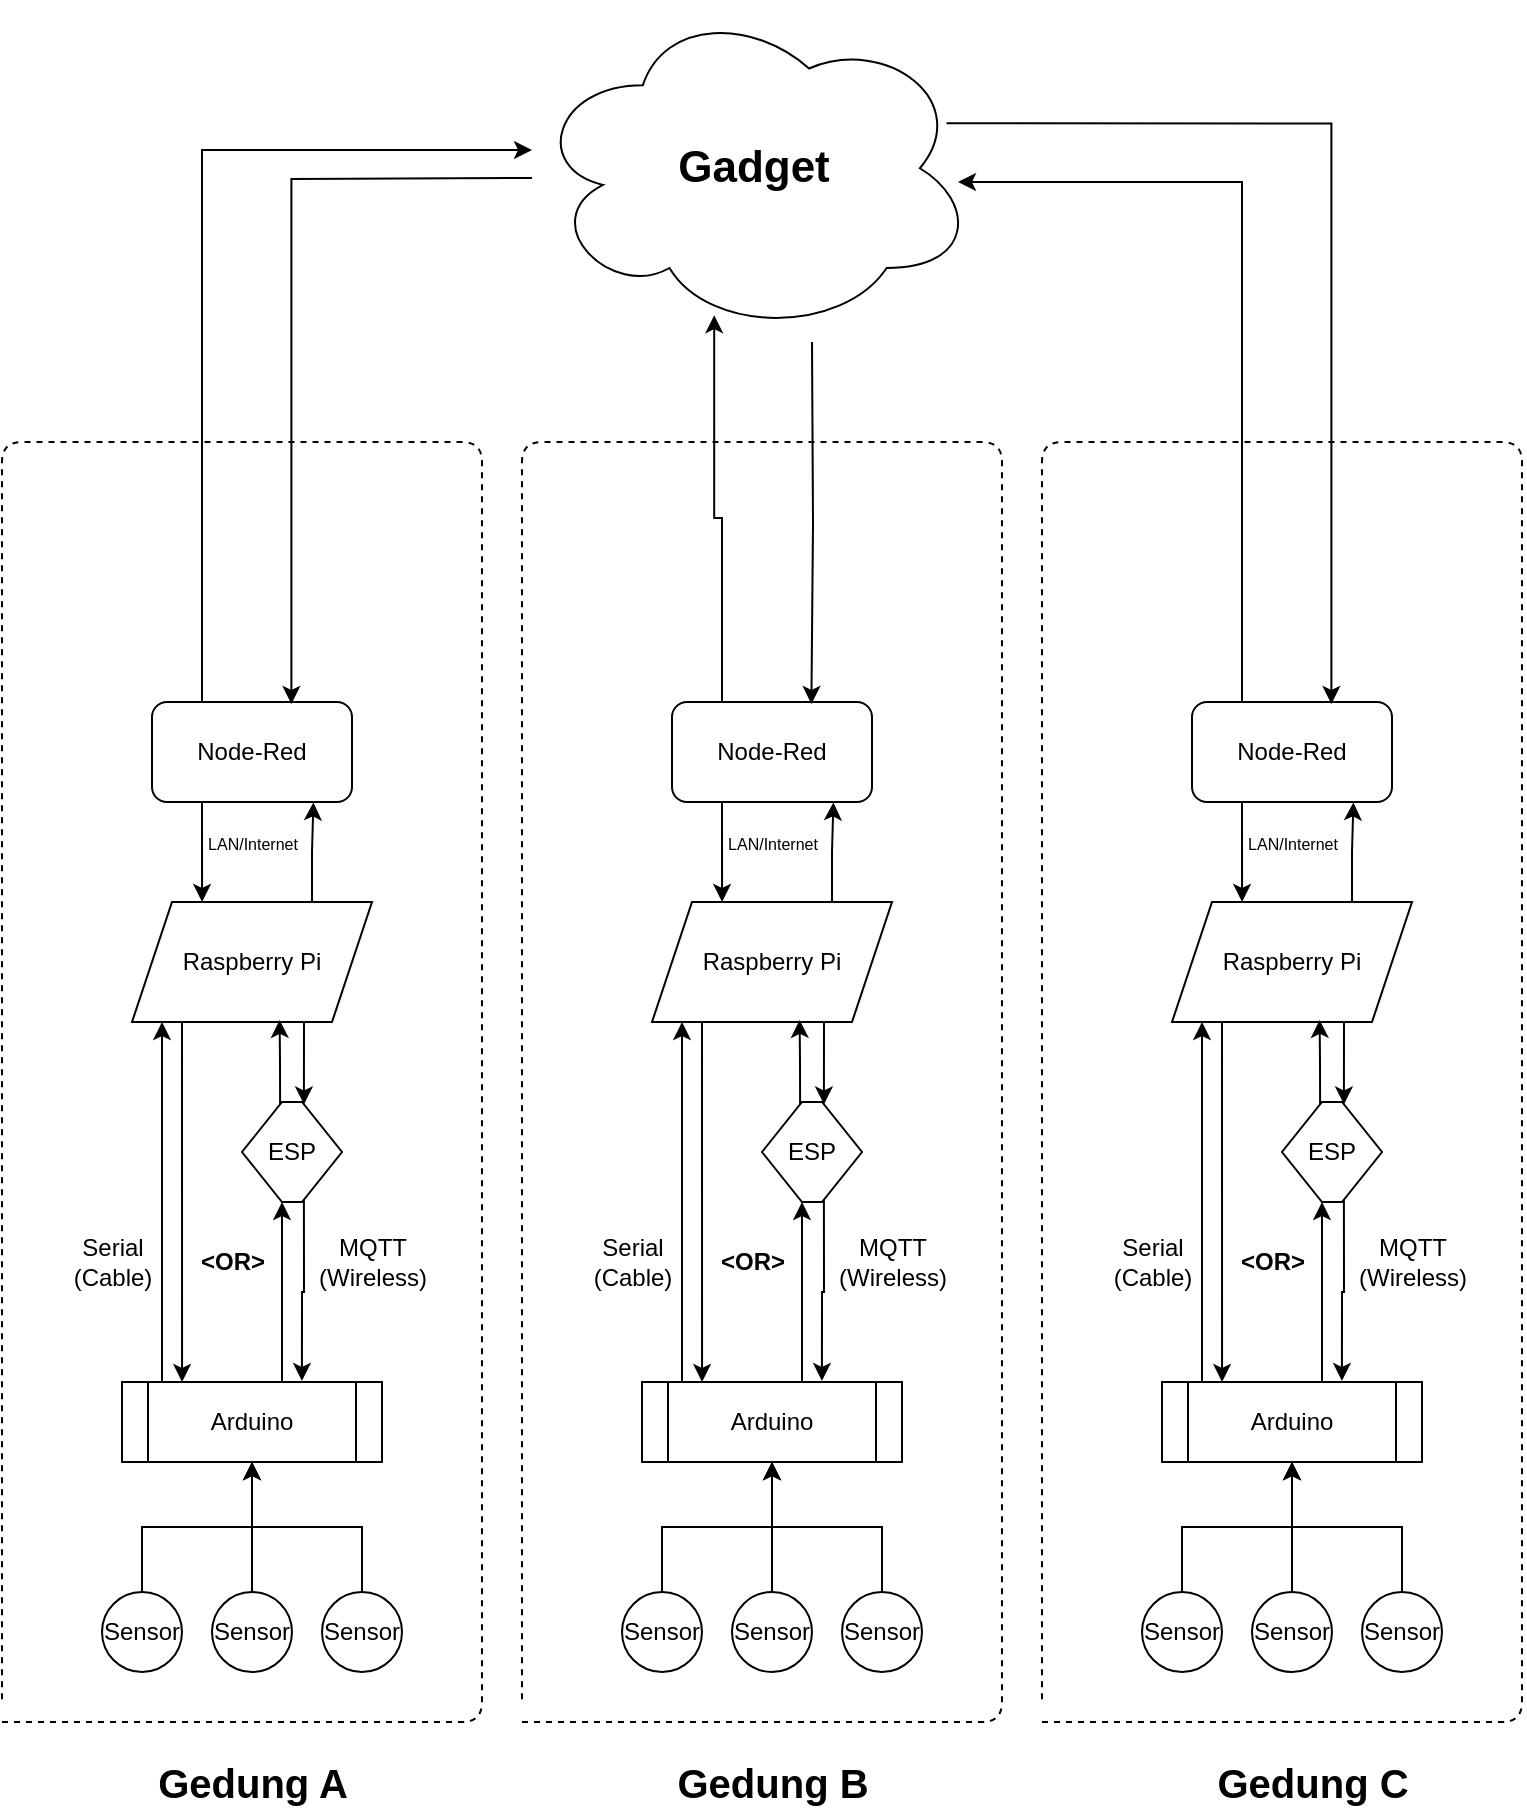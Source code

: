 <mxfile version="14.4.3" type="github">
  <diagram id="GjpOPS8GUbDMK-W_BYCK" name="Page-1">
    <mxGraphModel dx="1730" dy="913" grid="1" gridSize="10" guides="1" tooltips="1" connect="1" arrows="1" fold="1" page="1" pageScale="1" pageWidth="850" pageHeight="1100" math="0" shadow="0">
      <root>
        <mxCell id="0" />
        <mxCell id="1" parent="0" />
        <mxCell id="5hr4HWsf4Ftkd_aSTjP--46" value="" style="endArrow=none;dashed=1;html=1;" edge="1" parent="1">
          <mxGeometry x="305" y="400" width="50" height="50" as="geometry">
            <mxPoint x="305" y="1040" as="sourcePoint" />
            <mxPoint x="305" y="1030" as="targetPoint" />
            <Array as="points">
              <mxPoint x="545" y="1040" />
              <mxPoint x="545" y="400" />
              <mxPoint x="305" y="400" />
            </Array>
          </mxGeometry>
        </mxCell>
        <mxCell id="5hr4HWsf4Ftkd_aSTjP--47" value="" style="group" vertex="1" connectable="0" parent="1">
          <mxGeometry x="335" y="430" width="190" height="585" as="geometry" />
        </mxCell>
        <mxCell id="5hr4HWsf4Ftkd_aSTjP--48" value="Sensor" style="ellipse;whiteSpace=wrap;html=1;aspect=fixed;rotation=0;" vertex="1" parent="5hr4HWsf4Ftkd_aSTjP--47">
          <mxGeometry x="20" y="545" width="40" height="40" as="geometry" />
        </mxCell>
        <mxCell id="5hr4HWsf4Ftkd_aSTjP--49" value="Sensor" style="ellipse;whiteSpace=wrap;html=1;aspect=fixed;rotation=0;" vertex="1" parent="5hr4HWsf4Ftkd_aSTjP--47">
          <mxGeometry x="75" y="545" width="40" height="40" as="geometry" />
        </mxCell>
        <mxCell id="5hr4HWsf4Ftkd_aSTjP--50" value="Sensor" style="ellipse;whiteSpace=wrap;html=1;aspect=fixed;rotation=0;" vertex="1" parent="5hr4HWsf4Ftkd_aSTjP--47">
          <mxGeometry x="130" y="545" width="40" height="40" as="geometry" />
        </mxCell>
        <mxCell id="5hr4HWsf4Ftkd_aSTjP--51" value="Serial&lt;br&gt;(Cable)" style="text;html=1;align=center;verticalAlign=middle;resizable=0;points=[];autosize=1;" vertex="1" parent="5hr4HWsf4Ftkd_aSTjP--47">
          <mxGeometry y="365" width="50" height="30" as="geometry" />
        </mxCell>
        <mxCell id="5hr4HWsf4Ftkd_aSTjP--52" value="" style="group" vertex="1" connectable="0" parent="5hr4HWsf4Ftkd_aSTjP--47">
          <mxGeometry x="30" width="160" height="480" as="geometry" />
        </mxCell>
        <mxCell id="5hr4HWsf4Ftkd_aSTjP--53" value="Arduino" style="shape=process;whiteSpace=wrap;html=1;backgroundOutline=1;rotation=0;" vertex="1" parent="5hr4HWsf4Ftkd_aSTjP--52">
          <mxGeometry y="440" width="130" height="40" as="geometry" />
        </mxCell>
        <mxCell id="5hr4HWsf4Ftkd_aSTjP--54" style="edgeStyle=orthogonalEdgeStyle;rounded=0;orthogonalLoop=1;jettySize=auto;html=1;exitX=0.625;exitY=1;exitDx=0;exitDy=0;entryX=0.692;entryY=-0.013;entryDx=0;entryDy=0;entryPerimeter=0;" edge="1" parent="5hr4HWsf4Ftkd_aSTjP--52" source="5hr4HWsf4Ftkd_aSTjP--55" target="5hr4HWsf4Ftkd_aSTjP--53">
          <mxGeometry relative="1" as="geometry" />
        </mxCell>
        <mxCell id="5hr4HWsf4Ftkd_aSTjP--55" value="ESP" style="shape=hexagon;perimeter=hexagonPerimeter2;whiteSpace=wrap;html=1;fixedSize=1;" vertex="1" parent="5hr4HWsf4Ftkd_aSTjP--52">
          <mxGeometry x="60" y="300" width="50" height="50" as="geometry" />
        </mxCell>
        <mxCell id="5hr4HWsf4Ftkd_aSTjP--56" style="edgeStyle=orthogonalEdgeStyle;rounded=0;orthogonalLoop=1;jettySize=auto;html=1;exitX=0.75;exitY=0;exitDx=0;exitDy=0;entryX=0.4;entryY=1;entryDx=0;entryDy=0;entryPerimeter=0;" edge="1" parent="5hr4HWsf4Ftkd_aSTjP--52" source="5hr4HWsf4Ftkd_aSTjP--53" target="5hr4HWsf4Ftkd_aSTjP--55">
          <mxGeometry relative="1" as="geometry">
            <mxPoint x="97.286" y="360" as="targetPoint" />
            <Array as="points">
              <mxPoint x="80" y="440" />
            </Array>
          </mxGeometry>
        </mxCell>
        <mxCell id="5hr4HWsf4Ftkd_aSTjP--57" style="edgeStyle=orthogonalEdgeStyle;rounded=0;orthogonalLoop=1;jettySize=auto;html=1;exitX=0.75;exitY=1;exitDx=0;exitDy=0;entryX=0.625;entryY=0;entryDx=0;entryDy=0;" edge="1" parent="5hr4HWsf4Ftkd_aSTjP--52" source="5hr4HWsf4Ftkd_aSTjP--59" target="5hr4HWsf4Ftkd_aSTjP--55">
          <mxGeometry relative="1" as="geometry">
            <Array as="points">
              <mxPoint x="91" y="260" />
            </Array>
          </mxGeometry>
        </mxCell>
        <mxCell id="5hr4HWsf4Ftkd_aSTjP--58" style="edgeStyle=orthogonalEdgeStyle;rounded=0;orthogonalLoop=1;jettySize=auto;html=1;exitX=0.25;exitY=1;exitDx=0;exitDy=0;entryX=0.231;entryY=0;entryDx=0;entryDy=0;entryPerimeter=0;" edge="1" parent="5hr4HWsf4Ftkd_aSTjP--52" source="5hr4HWsf4Ftkd_aSTjP--59" target="5hr4HWsf4Ftkd_aSTjP--53">
          <mxGeometry relative="1" as="geometry">
            <mxPoint x="30" y="430" as="targetPoint" />
            <Array as="points">
              <mxPoint x="30" y="260" />
            </Array>
          </mxGeometry>
        </mxCell>
        <mxCell id="5hr4HWsf4Ftkd_aSTjP--59" value="Raspberry Pi" style="shape=parallelogram;perimeter=parallelogramPerimeter;whiteSpace=wrap;html=1;fixedSize=1;" vertex="1" parent="5hr4HWsf4Ftkd_aSTjP--52">
          <mxGeometry x="5" y="200" width="120" height="60" as="geometry" />
        </mxCell>
        <mxCell id="5hr4HWsf4Ftkd_aSTjP--60" style="edgeStyle=orthogonalEdgeStyle;rounded=0;orthogonalLoop=1;jettySize=auto;html=1;exitX=0;exitY=0;exitDx=0;exitDy=0;entryX=0.125;entryY=1;entryDx=0;entryDy=0;entryPerimeter=0;" edge="1" parent="5hr4HWsf4Ftkd_aSTjP--52" source="5hr4HWsf4Ftkd_aSTjP--53" target="5hr4HWsf4Ftkd_aSTjP--59">
          <mxGeometry relative="1" as="geometry">
            <mxPoint y="290" as="targetPoint" />
            <Array as="points">
              <mxPoint x="20" y="440" />
            </Array>
          </mxGeometry>
        </mxCell>
        <mxCell id="5hr4HWsf4Ftkd_aSTjP--61" style="edgeStyle=orthogonalEdgeStyle;rounded=0;orthogonalLoop=1;jettySize=auto;html=1;exitX=0.375;exitY=0;exitDx=0;exitDy=0;entryX=0.615;entryY=0.983;entryDx=0;entryDy=0;entryPerimeter=0;" edge="1" parent="5hr4HWsf4Ftkd_aSTjP--52" source="5hr4HWsf4Ftkd_aSTjP--55" target="5hr4HWsf4Ftkd_aSTjP--59">
          <mxGeometry relative="1" as="geometry" />
        </mxCell>
        <mxCell id="5hr4HWsf4Ftkd_aSTjP--62" value="MQTT&lt;br&gt;(Wireless)" style="text;html=1;align=center;verticalAlign=middle;resizable=0;points=[];autosize=1;" vertex="1" parent="5hr4HWsf4Ftkd_aSTjP--52">
          <mxGeometry x="90" y="365" width="70" height="30" as="geometry" />
        </mxCell>
        <mxCell id="5hr4HWsf4Ftkd_aSTjP--63" value="&lt;b&gt;&amp;lt;OR&amp;gt;&lt;/b&gt;" style="text;html=1;align=center;verticalAlign=middle;resizable=0;points=[];autosize=1;" vertex="1" parent="5hr4HWsf4Ftkd_aSTjP--52">
          <mxGeometry x="30" y="370" width="50" height="20" as="geometry" />
        </mxCell>
        <mxCell id="5hr4HWsf4Ftkd_aSTjP--64" style="edgeStyle=orthogonalEdgeStyle;rounded=0;orthogonalLoop=1;jettySize=auto;html=1;exitX=0.5;exitY=1;exitDx=0;exitDy=0;entryX=0.292;entryY=0;entryDx=0;entryDy=0;entryPerimeter=0;" edge="1" parent="5hr4HWsf4Ftkd_aSTjP--52" source="5hr4HWsf4Ftkd_aSTjP--65" target="5hr4HWsf4Ftkd_aSTjP--59">
          <mxGeometry relative="1" as="geometry">
            <mxPoint x="40" y="190" as="targetPoint" />
            <Array as="points">
              <mxPoint x="40" y="150" />
            </Array>
          </mxGeometry>
        </mxCell>
        <mxCell id="5hr4HWsf4Ftkd_aSTjP--65" value="Node-Red" style="rounded=1;whiteSpace=wrap;html=1;" vertex="1" parent="5hr4HWsf4Ftkd_aSTjP--52">
          <mxGeometry x="15" y="100" width="100" height="50" as="geometry" />
        </mxCell>
        <mxCell id="5hr4HWsf4Ftkd_aSTjP--66" style="edgeStyle=orthogonalEdgeStyle;rounded=0;orthogonalLoop=1;jettySize=auto;html=1;exitX=0.75;exitY=0;exitDx=0;exitDy=0;entryX=0.807;entryY=1.004;entryDx=0;entryDy=0;entryPerimeter=0;" edge="1" parent="5hr4HWsf4Ftkd_aSTjP--52" source="5hr4HWsf4Ftkd_aSTjP--59" target="5hr4HWsf4Ftkd_aSTjP--65">
          <mxGeometry relative="1" as="geometry" />
        </mxCell>
        <mxCell id="5hr4HWsf4Ftkd_aSTjP--67" value="&lt;font style=&quot;font-size: 8px&quot;&gt;LAN/Internet&lt;/font&gt;" style="text;html=1;align=center;verticalAlign=middle;resizable=0;points=[];autosize=1;" vertex="1" parent="5hr4HWsf4Ftkd_aSTjP--52">
          <mxGeometry x="35" y="160" width="60" height="20" as="geometry" />
        </mxCell>
        <mxCell id="5hr4HWsf4Ftkd_aSTjP--71" style="edgeStyle=orthogonalEdgeStyle;rounded=0;orthogonalLoop=1;jettySize=auto;html=1;exitX=0.5;exitY=0;exitDx=0;exitDy=0;entryX=0.5;entryY=1;entryDx=0;entryDy=0;" edge="1" parent="5hr4HWsf4Ftkd_aSTjP--47" source="5hr4HWsf4Ftkd_aSTjP--48" target="5hr4HWsf4Ftkd_aSTjP--53">
          <mxGeometry relative="1" as="geometry" />
        </mxCell>
        <mxCell id="5hr4HWsf4Ftkd_aSTjP--72" style="edgeStyle=orthogonalEdgeStyle;rounded=0;orthogonalLoop=1;jettySize=auto;html=1;exitX=0.5;exitY=0;exitDx=0;exitDy=0;entryX=0.5;entryY=1;entryDx=0;entryDy=0;" edge="1" parent="5hr4HWsf4Ftkd_aSTjP--47" source="5hr4HWsf4Ftkd_aSTjP--49" target="5hr4HWsf4Ftkd_aSTjP--53">
          <mxGeometry relative="1" as="geometry" />
        </mxCell>
        <mxCell id="5hr4HWsf4Ftkd_aSTjP--73" style="edgeStyle=orthogonalEdgeStyle;rounded=0;orthogonalLoop=1;jettySize=auto;html=1;exitX=0.5;exitY=0;exitDx=0;exitDy=0;entryX=0.5;entryY=1;entryDx=0;entryDy=0;" edge="1" parent="5hr4HWsf4Ftkd_aSTjP--47" source="5hr4HWsf4Ftkd_aSTjP--50" target="5hr4HWsf4Ftkd_aSTjP--53">
          <mxGeometry relative="1" as="geometry" />
        </mxCell>
        <mxCell id="5hr4HWsf4Ftkd_aSTjP--69" value="&lt;font style=&quot;font-size: 22px&quot;&gt;&lt;b&gt;Gadget&lt;/b&gt;&lt;/font&gt;" style="ellipse;shape=cloud;whiteSpace=wrap;html=1;" vertex="1" parent="1">
          <mxGeometry x="310" y="180" width="221.67" height="166.25" as="geometry" />
        </mxCell>
        <mxCell id="5hr4HWsf4Ftkd_aSTjP--68" style="edgeStyle=orthogonalEdgeStyle;rounded=0;orthogonalLoop=1;jettySize=auto;html=1;entryX=0.697;entryY=0.02;entryDx=0;entryDy=0;entryPerimeter=0;" edge="1" parent="1" target="5hr4HWsf4Ftkd_aSTjP--65">
          <mxGeometry relative="1" as="geometry">
            <mxPoint x="450" y="350" as="sourcePoint" />
          </mxGeometry>
        </mxCell>
        <mxCell id="5hr4HWsf4Ftkd_aSTjP--70" style="edgeStyle=orthogonalEdgeStyle;rounded=0;orthogonalLoop=1;jettySize=auto;html=1;exitX=0.25;exitY=0;exitDx=0;exitDy=0;entryX=0.411;entryY=0.942;entryDx=0;entryDy=0;entryPerimeter=0;" edge="1" parent="1" source="5hr4HWsf4Ftkd_aSTjP--65" target="5hr4HWsf4Ftkd_aSTjP--69">
          <mxGeometry relative="1" as="geometry">
            <mxPoint x="404" y="350" as="targetPoint" />
            <Array as="points">
              <mxPoint x="405" y="438" />
              <mxPoint x="401" y="438" />
            </Array>
          </mxGeometry>
        </mxCell>
        <mxCell id="5hr4HWsf4Ftkd_aSTjP--40" value="" style="endArrow=none;dashed=1;html=1;" edge="1" parent="1">
          <mxGeometry x="45" y="400" width="50" height="50" as="geometry">
            <mxPoint x="45" y="1040" as="sourcePoint" />
            <mxPoint x="45" y="1030" as="targetPoint" />
            <Array as="points">
              <mxPoint x="285" y="1040" />
              <mxPoint x="285" y="400" />
              <mxPoint x="45" y="400" />
            </Array>
          </mxGeometry>
        </mxCell>
        <mxCell id="5hr4HWsf4Ftkd_aSTjP--1" value="Sensor" style="ellipse;whiteSpace=wrap;html=1;aspect=fixed;rotation=0;" vertex="1" parent="1">
          <mxGeometry x="95" y="975" width="40" height="40" as="geometry" />
        </mxCell>
        <mxCell id="5hr4HWsf4Ftkd_aSTjP--2" value="Sensor" style="ellipse;whiteSpace=wrap;html=1;aspect=fixed;rotation=0;" vertex="1" parent="1">
          <mxGeometry x="150" y="975" width="40" height="40" as="geometry" />
        </mxCell>
        <mxCell id="5hr4HWsf4Ftkd_aSTjP--3" value="Sensor" style="ellipse;whiteSpace=wrap;html=1;aspect=fixed;rotation=0;" vertex="1" parent="1">
          <mxGeometry x="205" y="975" width="40" height="40" as="geometry" />
        </mxCell>
        <mxCell id="5hr4HWsf4Ftkd_aSTjP--18" value="Serial&lt;br&gt;(Cable)" style="text;html=1;align=center;verticalAlign=middle;resizable=0;points=[];autosize=1;" vertex="1" parent="1">
          <mxGeometry x="75" y="795" width="50" height="30" as="geometry" />
        </mxCell>
        <mxCell id="5hr4HWsf4Ftkd_aSTjP--9" style="edgeStyle=orthogonalEdgeStyle;rounded=0;orthogonalLoop=1;jettySize=auto;html=1;exitX=0.5;exitY=0;exitDx=0;exitDy=0;entryX=0.5;entryY=1;entryDx=0;entryDy=0;" edge="1" parent="1" source="5hr4HWsf4Ftkd_aSTjP--1" target="5hr4HWsf4Ftkd_aSTjP--4">
          <mxGeometry x="75" y="430" as="geometry" />
        </mxCell>
        <mxCell id="5hr4HWsf4Ftkd_aSTjP--10" style="edgeStyle=orthogonalEdgeStyle;rounded=0;orthogonalLoop=1;jettySize=auto;html=1;exitX=0.5;exitY=0;exitDx=0;exitDy=0;entryX=0.5;entryY=1;entryDx=0;entryDy=0;" edge="1" parent="1" source="5hr4HWsf4Ftkd_aSTjP--2" target="5hr4HWsf4Ftkd_aSTjP--4">
          <mxGeometry x="75" y="430" as="geometry" />
        </mxCell>
        <mxCell id="5hr4HWsf4Ftkd_aSTjP--11" style="edgeStyle=orthogonalEdgeStyle;rounded=0;orthogonalLoop=1;jettySize=auto;html=1;exitX=0.5;exitY=0;exitDx=0;exitDy=0;entryX=0.5;entryY=1;entryDx=0;entryDy=0;" edge="1" parent="1" source="5hr4HWsf4Ftkd_aSTjP--3" target="5hr4HWsf4Ftkd_aSTjP--4">
          <mxGeometry x="75" y="430" as="geometry" />
        </mxCell>
        <mxCell id="5hr4HWsf4Ftkd_aSTjP--4" value="Arduino" style="shape=process;whiteSpace=wrap;html=1;backgroundOutline=1;rotation=0;" vertex="1" parent="1">
          <mxGeometry x="105" y="870" width="130" height="40" as="geometry" />
        </mxCell>
        <mxCell id="5hr4HWsf4Ftkd_aSTjP--26" style="edgeStyle=orthogonalEdgeStyle;rounded=0;orthogonalLoop=1;jettySize=auto;html=1;exitX=0.625;exitY=1;exitDx=0;exitDy=0;entryX=0.692;entryY=-0.013;entryDx=0;entryDy=0;entryPerimeter=0;" edge="1" parent="1" source="5hr4HWsf4Ftkd_aSTjP--12" target="5hr4HWsf4Ftkd_aSTjP--4">
          <mxGeometry x="105" y="430" as="geometry" />
        </mxCell>
        <mxCell id="5hr4HWsf4Ftkd_aSTjP--12" value="ESP" style="shape=hexagon;perimeter=hexagonPerimeter2;whiteSpace=wrap;html=1;fixedSize=1;" vertex="1" parent="1">
          <mxGeometry x="165" y="730" width="50" height="50" as="geometry" />
        </mxCell>
        <mxCell id="5hr4HWsf4Ftkd_aSTjP--25" style="edgeStyle=orthogonalEdgeStyle;rounded=0;orthogonalLoop=1;jettySize=auto;html=1;exitX=0.75;exitY=0;exitDx=0;exitDy=0;entryX=0.4;entryY=1;entryDx=0;entryDy=0;entryPerimeter=0;" edge="1" parent="1" source="5hr4HWsf4Ftkd_aSTjP--4" target="5hr4HWsf4Ftkd_aSTjP--12">
          <mxGeometry x="105" y="430" as="geometry">
            <mxPoint x="202.286" y="790" as="targetPoint" />
            <Array as="points">
              <mxPoint x="185" y="870" />
            </Array>
          </mxGeometry>
        </mxCell>
        <mxCell id="5hr4HWsf4Ftkd_aSTjP--23" style="edgeStyle=orthogonalEdgeStyle;rounded=0;orthogonalLoop=1;jettySize=auto;html=1;exitX=0.75;exitY=1;exitDx=0;exitDy=0;entryX=0.625;entryY=0;entryDx=0;entryDy=0;" edge="1" parent="1" source="5hr4HWsf4Ftkd_aSTjP--15" target="5hr4HWsf4Ftkd_aSTjP--12">
          <mxGeometry x="105" y="430" as="geometry">
            <Array as="points">
              <mxPoint x="196" y="690" />
            </Array>
          </mxGeometry>
        </mxCell>
        <mxCell id="5hr4HWsf4Ftkd_aSTjP--28" style="edgeStyle=orthogonalEdgeStyle;rounded=0;orthogonalLoop=1;jettySize=auto;html=1;exitX=0.25;exitY=1;exitDx=0;exitDy=0;entryX=0.231;entryY=0;entryDx=0;entryDy=0;entryPerimeter=0;" edge="1" parent="1" source="5hr4HWsf4Ftkd_aSTjP--15" target="5hr4HWsf4Ftkd_aSTjP--4">
          <mxGeometry x="105" y="430" as="geometry">
            <mxPoint x="135" y="860" as="targetPoint" />
            <Array as="points">
              <mxPoint x="135" y="690" />
            </Array>
          </mxGeometry>
        </mxCell>
        <mxCell id="5hr4HWsf4Ftkd_aSTjP--15" value="Raspberry Pi" style="shape=parallelogram;perimeter=parallelogramPerimeter;whiteSpace=wrap;html=1;fixedSize=1;" vertex="1" parent="1">
          <mxGeometry x="110" y="630" width="120" height="60" as="geometry" />
        </mxCell>
        <mxCell id="5hr4HWsf4Ftkd_aSTjP--29" style="edgeStyle=orthogonalEdgeStyle;rounded=0;orthogonalLoop=1;jettySize=auto;html=1;exitX=0;exitY=0;exitDx=0;exitDy=0;entryX=0.125;entryY=1;entryDx=0;entryDy=0;entryPerimeter=0;" edge="1" parent="1" source="5hr4HWsf4Ftkd_aSTjP--4" target="5hr4HWsf4Ftkd_aSTjP--15">
          <mxGeometry x="105" y="430" as="geometry">
            <mxPoint x="105" y="720" as="targetPoint" />
            <Array as="points">
              <mxPoint x="125" y="870" />
            </Array>
          </mxGeometry>
        </mxCell>
        <mxCell id="5hr4HWsf4Ftkd_aSTjP--22" style="edgeStyle=orthogonalEdgeStyle;rounded=0;orthogonalLoop=1;jettySize=auto;html=1;exitX=0.375;exitY=0;exitDx=0;exitDy=0;entryX=0.615;entryY=0.983;entryDx=0;entryDy=0;entryPerimeter=0;" edge="1" parent="1" source="5hr4HWsf4Ftkd_aSTjP--12" target="5hr4HWsf4Ftkd_aSTjP--15">
          <mxGeometry x="105" y="430" as="geometry" />
        </mxCell>
        <mxCell id="5hr4HWsf4Ftkd_aSTjP--17" value="MQTT&lt;br&gt;(Wireless)" style="text;html=1;align=center;verticalAlign=middle;resizable=0;points=[];autosize=1;" vertex="1" parent="1">
          <mxGeometry x="195" y="795" width="70" height="30" as="geometry" />
        </mxCell>
        <mxCell id="5hr4HWsf4Ftkd_aSTjP--19" value="&lt;b&gt;&amp;lt;OR&amp;gt;&lt;/b&gt;" style="text;html=1;align=center;verticalAlign=middle;resizable=0;points=[];autosize=1;" vertex="1" parent="1">
          <mxGeometry x="135" y="800" width="50" height="20" as="geometry" />
        </mxCell>
        <mxCell id="5hr4HWsf4Ftkd_aSTjP--32" style="edgeStyle=orthogonalEdgeStyle;rounded=0;orthogonalLoop=1;jettySize=auto;html=1;exitX=0.5;exitY=1;exitDx=0;exitDy=0;entryX=0.292;entryY=0;entryDx=0;entryDy=0;entryPerimeter=0;" edge="1" parent="1" source="5hr4HWsf4Ftkd_aSTjP--21" target="5hr4HWsf4Ftkd_aSTjP--15">
          <mxGeometry x="105" y="430" as="geometry">
            <mxPoint x="145" y="620" as="targetPoint" />
            <Array as="points">
              <mxPoint x="145" y="580" />
            </Array>
          </mxGeometry>
        </mxCell>
        <mxCell id="5hr4HWsf4Ftkd_aSTjP--21" value="Node-Red" style="rounded=1;whiteSpace=wrap;html=1;" vertex="1" parent="1">
          <mxGeometry x="120" y="530" width="100" height="50" as="geometry" />
        </mxCell>
        <mxCell id="5hr4HWsf4Ftkd_aSTjP--31" style="edgeStyle=orthogonalEdgeStyle;rounded=0;orthogonalLoop=1;jettySize=auto;html=1;exitX=0.75;exitY=0;exitDx=0;exitDy=0;entryX=0.807;entryY=1.004;entryDx=0;entryDy=0;entryPerimeter=0;" edge="1" parent="1" source="5hr4HWsf4Ftkd_aSTjP--15" target="5hr4HWsf4Ftkd_aSTjP--21">
          <mxGeometry x="105" y="430" as="geometry" />
        </mxCell>
        <mxCell id="5hr4HWsf4Ftkd_aSTjP--33" value="&lt;font style=&quot;font-size: 8px&quot;&gt;LAN/Internet&lt;/font&gt;" style="text;html=1;align=center;verticalAlign=middle;resizable=0;points=[];autosize=1;" vertex="1" parent="1">
          <mxGeometry x="140" y="590" width="60" height="20" as="geometry" />
        </mxCell>
        <mxCell id="5hr4HWsf4Ftkd_aSTjP--39" style="edgeStyle=orthogonalEdgeStyle;rounded=0;orthogonalLoop=1;jettySize=auto;html=1;entryX=0.697;entryY=0.02;entryDx=0;entryDy=0;entryPerimeter=0;" edge="1" parent="1" target="5hr4HWsf4Ftkd_aSTjP--21">
          <mxGeometry x="105" y="430" as="geometry">
            <mxPoint x="310" y="268" as="sourcePoint" />
          </mxGeometry>
        </mxCell>
        <mxCell id="5hr4HWsf4Ftkd_aSTjP--38" style="edgeStyle=orthogonalEdgeStyle;rounded=0;orthogonalLoop=1;jettySize=auto;html=1;exitX=0.25;exitY=0;exitDx=0;exitDy=0;" edge="1" parent="1" source="5hr4HWsf4Ftkd_aSTjP--21">
          <mxGeometry x="105" y="430" as="geometry">
            <mxPoint x="310" y="254" as="targetPoint" />
            <Array as="points">
              <mxPoint x="145" y="254" />
            </Array>
          </mxGeometry>
        </mxCell>
        <mxCell id="5hr4HWsf4Ftkd_aSTjP--75" value="" style="endArrow=none;dashed=1;html=1;" edge="1" parent="1">
          <mxGeometry x="565" y="400" width="50" height="50" as="geometry">
            <mxPoint x="565" y="1040" as="sourcePoint" />
            <mxPoint x="565" y="1030" as="targetPoint" />
            <Array as="points">
              <mxPoint x="805" y="1040" />
              <mxPoint x="805" y="400" />
              <mxPoint x="565" y="400" />
            </Array>
          </mxGeometry>
        </mxCell>
        <mxCell id="5hr4HWsf4Ftkd_aSTjP--77" value="Sensor" style="ellipse;whiteSpace=wrap;html=1;aspect=fixed;rotation=0;" vertex="1" parent="1">
          <mxGeometry x="615" y="975" width="40" height="40" as="geometry" />
        </mxCell>
        <mxCell id="5hr4HWsf4Ftkd_aSTjP--78" value="Sensor" style="ellipse;whiteSpace=wrap;html=1;aspect=fixed;rotation=0;" vertex="1" parent="1">
          <mxGeometry x="670" y="975" width="40" height="40" as="geometry" />
        </mxCell>
        <mxCell id="5hr4HWsf4Ftkd_aSTjP--79" value="Sensor" style="ellipse;whiteSpace=wrap;html=1;aspect=fixed;rotation=0;" vertex="1" parent="1">
          <mxGeometry x="725" y="975" width="40" height="40" as="geometry" />
        </mxCell>
        <mxCell id="5hr4HWsf4Ftkd_aSTjP--80" value="Serial&lt;br&gt;(Cable)" style="text;html=1;align=center;verticalAlign=middle;resizable=0;points=[];autosize=1;" vertex="1" parent="1">
          <mxGeometry x="595" y="795" width="50" height="30" as="geometry" />
        </mxCell>
        <mxCell id="5hr4HWsf4Ftkd_aSTjP--100" style="edgeStyle=orthogonalEdgeStyle;rounded=0;orthogonalLoop=1;jettySize=auto;html=1;exitX=0.5;exitY=0;exitDx=0;exitDy=0;entryX=0.5;entryY=1;entryDx=0;entryDy=0;" edge="1" parent="1" source="5hr4HWsf4Ftkd_aSTjP--77" target="5hr4HWsf4Ftkd_aSTjP--82">
          <mxGeometry x="595" y="430" as="geometry" />
        </mxCell>
        <mxCell id="5hr4HWsf4Ftkd_aSTjP--101" style="edgeStyle=orthogonalEdgeStyle;rounded=0;orthogonalLoop=1;jettySize=auto;html=1;exitX=0.5;exitY=0;exitDx=0;exitDy=0;entryX=0.5;entryY=1;entryDx=0;entryDy=0;" edge="1" parent="1" source="5hr4HWsf4Ftkd_aSTjP--78" target="5hr4HWsf4Ftkd_aSTjP--82">
          <mxGeometry x="595" y="430" as="geometry" />
        </mxCell>
        <mxCell id="5hr4HWsf4Ftkd_aSTjP--102" style="edgeStyle=orthogonalEdgeStyle;rounded=0;orthogonalLoop=1;jettySize=auto;html=1;exitX=0.5;exitY=0;exitDx=0;exitDy=0;entryX=0.5;entryY=1;entryDx=0;entryDy=0;" edge="1" parent="1" source="5hr4HWsf4Ftkd_aSTjP--79" target="5hr4HWsf4Ftkd_aSTjP--82">
          <mxGeometry x="595" y="430" as="geometry" />
        </mxCell>
        <mxCell id="5hr4HWsf4Ftkd_aSTjP--82" value="Arduino" style="shape=process;whiteSpace=wrap;html=1;backgroundOutline=1;rotation=0;" vertex="1" parent="1">
          <mxGeometry x="625" y="870" width="130" height="40" as="geometry" />
        </mxCell>
        <mxCell id="5hr4HWsf4Ftkd_aSTjP--83" style="edgeStyle=orthogonalEdgeStyle;rounded=0;orthogonalLoop=1;jettySize=auto;html=1;exitX=0.625;exitY=1;exitDx=0;exitDy=0;entryX=0.692;entryY=-0.013;entryDx=0;entryDy=0;entryPerimeter=0;" edge="1" parent="1" source="5hr4HWsf4Ftkd_aSTjP--84" target="5hr4HWsf4Ftkd_aSTjP--82">
          <mxGeometry x="1220" y="860" as="geometry" />
        </mxCell>
        <mxCell id="5hr4HWsf4Ftkd_aSTjP--84" value="ESP" style="shape=hexagon;perimeter=hexagonPerimeter2;whiteSpace=wrap;html=1;fixedSize=1;" vertex="1" parent="1">
          <mxGeometry x="685" y="730" width="50" height="50" as="geometry" />
        </mxCell>
        <mxCell id="5hr4HWsf4Ftkd_aSTjP--85" style="edgeStyle=orthogonalEdgeStyle;rounded=0;orthogonalLoop=1;jettySize=auto;html=1;exitX=0.75;exitY=0;exitDx=0;exitDy=0;entryX=0.4;entryY=1;entryDx=0;entryDy=0;entryPerimeter=0;" edge="1" parent="1" source="5hr4HWsf4Ftkd_aSTjP--82" target="5hr4HWsf4Ftkd_aSTjP--84">
          <mxGeometry x="1220" y="860" as="geometry">
            <mxPoint x="722.286" y="790" as="targetPoint" />
            <Array as="points">
              <mxPoint x="705" y="870" />
            </Array>
          </mxGeometry>
        </mxCell>
        <mxCell id="5hr4HWsf4Ftkd_aSTjP--86" style="edgeStyle=orthogonalEdgeStyle;rounded=0;orthogonalLoop=1;jettySize=auto;html=1;exitX=0.75;exitY=1;exitDx=0;exitDy=0;entryX=0.625;entryY=0;entryDx=0;entryDy=0;" edge="1" parent="1" source="5hr4HWsf4Ftkd_aSTjP--88" target="5hr4HWsf4Ftkd_aSTjP--84">
          <mxGeometry x="1220" y="860" as="geometry">
            <Array as="points">
              <mxPoint x="716" y="690" />
            </Array>
          </mxGeometry>
        </mxCell>
        <mxCell id="5hr4HWsf4Ftkd_aSTjP--87" style="edgeStyle=orthogonalEdgeStyle;rounded=0;orthogonalLoop=1;jettySize=auto;html=1;exitX=0.25;exitY=1;exitDx=0;exitDy=0;entryX=0.231;entryY=0;entryDx=0;entryDy=0;entryPerimeter=0;" edge="1" parent="1" source="5hr4HWsf4Ftkd_aSTjP--88" target="5hr4HWsf4Ftkd_aSTjP--82">
          <mxGeometry x="1220" y="860" as="geometry">
            <mxPoint x="655" y="860" as="targetPoint" />
            <Array as="points">
              <mxPoint x="655" y="690" />
            </Array>
          </mxGeometry>
        </mxCell>
        <mxCell id="5hr4HWsf4Ftkd_aSTjP--88" value="Raspberry Pi" style="shape=parallelogram;perimeter=parallelogramPerimeter;whiteSpace=wrap;html=1;fixedSize=1;" vertex="1" parent="1">
          <mxGeometry x="630" y="630" width="120" height="60" as="geometry" />
        </mxCell>
        <mxCell id="5hr4HWsf4Ftkd_aSTjP--89" style="edgeStyle=orthogonalEdgeStyle;rounded=0;orthogonalLoop=1;jettySize=auto;html=1;exitX=0;exitY=0;exitDx=0;exitDy=0;entryX=0.125;entryY=1;entryDx=0;entryDy=0;entryPerimeter=0;" edge="1" parent="1" source="5hr4HWsf4Ftkd_aSTjP--82" target="5hr4HWsf4Ftkd_aSTjP--88">
          <mxGeometry x="1220" y="860" as="geometry">
            <mxPoint x="625" y="720" as="targetPoint" />
            <Array as="points">
              <mxPoint x="645" y="870" />
            </Array>
          </mxGeometry>
        </mxCell>
        <mxCell id="5hr4HWsf4Ftkd_aSTjP--90" style="edgeStyle=orthogonalEdgeStyle;rounded=0;orthogonalLoop=1;jettySize=auto;html=1;exitX=0.375;exitY=0;exitDx=0;exitDy=0;entryX=0.615;entryY=0.983;entryDx=0;entryDy=0;entryPerimeter=0;" edge="1" parent="1" source="5hr4HWsf4Ftkd_aSTjP--84" target="5hr4HWsf4Ftkd_aSTjP--88">
          <mxGeometry x="1220" y="860" as="geometry" />
        </mxCell>
        <mxCell id="5hr4HWsf4Ftkd_aSTjP--91" value="MQTT&lt;br&gt;(Wireless)" style="text;html=1;align=center;verticalAlign=middle;resizable=0;points=[];autosize=1;" vertex="1" parent="1">
          <mxGeometry x="715" y="795" width="70" height="30" as="geometry" />
        </mxCell>
        <mxCell id="5hr4HWsf4Ftkd_aSTjP--92" value="&lt;b&gt;&amp;lt;OR&amp;gt;&lt;/b&gt;" style="text;html=1;align=center;verticalAlign=middle;resizable=0;points=[];autosize=1;" vertex="1" parent="1">
          <mxGeometry x="655" y="800" width="50" height="20" as="geometry" />
        </mxCell>
        <mxCell id="5hr4HWsf4Ftkd_aSTjP--93" style="edgeStyle=orthogonalEdgeStyle;rounded=0;orthogonalLoop=1;jettySize=auto;html=1;exitX=0.5;exitY=1;exitDx=0;exitDy=0;entryX=0.292;entryY=0;entryDx=0;entryDy=0;entryPerimeter=0;" edge="1" parent="1" source="5hr4HWsf4Ftkd_aSTjP--94" target="5hr4HWsf4Ftkd_aSTjP--88">
          <mxGeometry x="1220" y="860" as="geometry">
            <mxPoint x="665" y="620" as="targetPoint" />
            <Array as="points">
              <mxPoint x="665" y="580" />
            </Array>
          </mxGeometry>
        </mxCell>
        <mxCell id="5hr4HWsf4Ftkd_aSTjP--94" value="Node-Red" style="rounded=1;whiteSpace=wrap;html=1;" vertex="1" parent="1">
          <mxGeometry x="640" y="530" width="100" height="50" as="geometry" />
        </mxCell>
        <mxCell id="5hr4HWsf4Ftkd_aSTjP--95" style="edgeStyle=orthogonalEdgeStyle;rounded=0;orthogonalLoop=1;jettySize=auto;html=1;exitX=0.75;exitY=0;exitDx=0;exitDy=0;entryX=0.807;entryY=1.004;entryDx=0;entryDy=0;entryPerimeter=0;" edge="1" parent="1" source="5hr4HWsf4Ftkd_aSTjP--88" target="5hr4HWsf4Ftkd_aSTjP--94">
          <mxGeometry x="1220" y="860" as="geometry" />
        </mxCell>
        <mxCell id="5hr4HWsf4Ftkd_aSTjP--96" value="&lt;font style=&quot;font-size: 8px&quot;&gt;LAN/Internet&lt;/font&gt;" style="text;html=1;align=center;verticalAlign=middle;resizable=0;points=[];autosize=1;" vertex="1" parent="1">
          <mxGeometry x="660" y="590" width="60" height="20" as="geometry" />
        </mxCell>
        <mxCell id="5hr4HWsf4Ftkd_aSTjP--97" style="edgeStyle=orthogonalEdgeStyle;rounded=0;orthogonalLoop=1;jettySize=auto;html=1;exitX=0.935;exitY=0.365;exitDx=0;exitDy=0;exitPerimeter=0;entryX=0.697;entryY=0.02;entryDx=0;entryDy=0;entryPerimeter=0;" edge="1" parent="1" source="5hr4HWsf4Ftkd_aSTjP--69" target="5hr4HWsf4Ftkd_aSTjP--94">
          <mxGeometry x="1220" y="860" as="geometry">
            <mxPoint x="709" y="478" as="sourcePoint" />
          </mxGeometry>
        </mxCell>
        <mxCell id="5hr4HWsf4Ftkd_aSTjP--99" style="edgeStyle=orthogonalEdgeStyle;rounded=0;orthogonalLoop=1;jettySize=auto;html=1;exitX=0.25;exitY=0;exitDx=0;exitDy=0;" edge="1" parent="1" source="5hr4HWsf4Ftkd_aSTjP--94">
          <mxGeometry x="1220" y="860" as="geometry">
            <mxPoint x="523" y="270" as="targetPoint" />
            <Array as="points">
              <mxPoint x="665" y="270" />
              <mxPoint x="523" y="270" />
            </Array>
          </mxGeometry>
        </mxCell>
        <mxCell id="5hr4HWsf4Ftkd_aSTjP--103" value="&lt;b&gt;&lt;font style=&quot;font-size: 20px&quot;&gt;Gedung A&lt;/font&gt;&lt;/b&gt;" style="text;html=1;align=center;verticalAlign=middle;resizable=0;points=[];autosize=1;" vertex="1" parent="1">
          <mxGeometry x="115" y="1060" width="110" height="20" as="geometry" />
        </mxCell>
        <mxCell id="5hr4HWsf4Ftkd_aSTjP--104" value="&lt;b&gt;&lt;font style=&quot;font-size: 20px&quot;&gt;Gedung B&lt;/font&gt;&lt;/b&gt;" style="text;html=1;align=center;verticalAlign=middle;resizable=0;points=[];autosize=1;" vertex="1" parent="1">
          <mxGeometry x="375" y="1060" width="110" height="20" as="geometry" />
        </mxCell>
        <mxCell id="5hr4HWsf4Ftkd_aSTjP--105" value="&lt;b&gt;&lt;font style=&quot;font-size: 20px&quot;&gt;Gedung C&lt;/font&gt;&lt;/b&gt;" style="text;html=1;align=center;verticalAlign=middle;resizable=0;points=[];autosize=1;" vertex="1" parent="1">
          <mxGeometry x="645" y="1060" width="110" height="20" as="geometry" />
        </mxCell>
      </root>
    </mxGraphModel>
  </diagram>
</mxfile>
